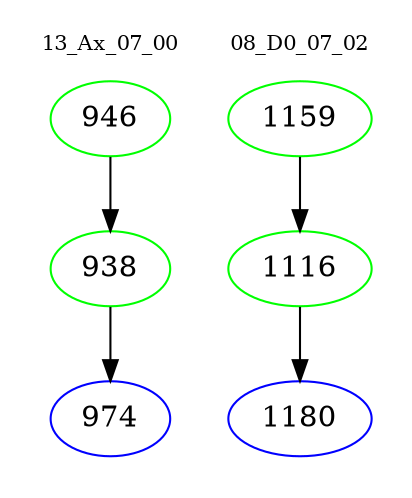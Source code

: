 digraph{
subgraph cluster_0 {
color = white
label = "13_Ax_07_00";
fontsize=10;
T0_946 [label="946", color="green"]
T0_946 -> T0_938 [color="black"]
T0_938 [label="938", color="green"]
T0_938 -> T0_974 [color="black"]
T0_974 [label="974", color="blue"]
}
subgraph cluster_1 {
color = white
label = "08_D0_07_02";
fontsize=10;
T1_1159 [label="1159", color="green"]
T1_1159 -> T1_1116 [color="black"]
T1_1116 [label="1116", color="green"]
T1_1116 -> T1_1180 [color="black"]
T1_1180 [label="1180", color="blue"]
}
}
